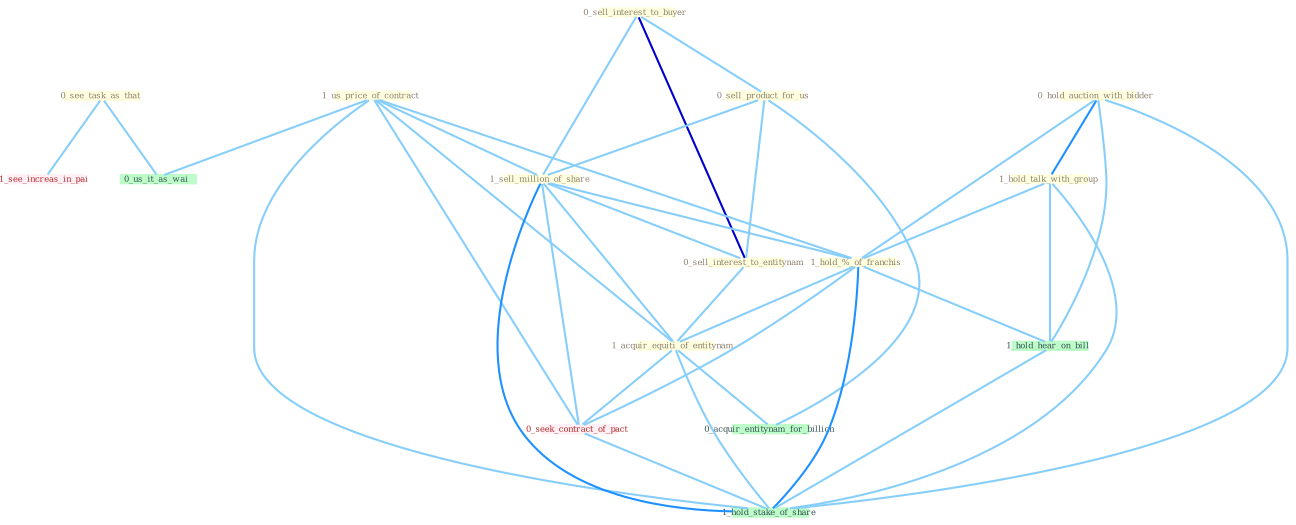 Graph G{ 
    node
    [shape=polygon,style=filled,width=.5,height=.06,color="#BDFCC9",fixedsize=true,fontsize=4,
    fontcolor="#2f4f4f"];
    {node
    [color="#ffffe0", fontcolor="#8b7d6b"] "0_see_task_as_that " "0_hold_auction_with_bidder " "1_hold_talk_with_group " "0_sell_interest_to_buyer " "0_sell_product_for_us " "1_us_price_of_contract " "1_sell_million_of_share " "1_hold_%_of_franchis " "0_sell_interest_to_entitynam " "1_acquir_equiti_of_entitynam "}
{node [color="#fff0f5", fontcolor="#b22222"] "0_seek_contract_of_pact " "1_see_increas_in_pai "}
edge [color="#B0E2FF"];

	"0_see_task_as_that " -- "0_us_it_as_wai " [w="1", color="#87cefa" ];
	"0_see_task_as_that " -- "1_see_increas_in_pai " [w="1", color="#87cefa" ];
	"0_hold_auction_with_bidder " -- "1_hold_talk_with_group " [w="2", color="#1e90ff" , len=0.8];
	"0_hold_auction_with_bidder " -- "1_hold_%_of_franchis " [w="1", color="#87cefa" ];
	"0_hold_auction_with_bidder " -- "1_hold_hear_on_bill " [w="1", color="#87cefa" ];
	"0_hold_auction_with_bidder " -- "1_hold_stake_of_share " [w="1", color="#87cefa" ];
	"1_hold_talk_with_group " -- "1_hold_%_of_franchis " [w="1", color="#87cefa" ];
	"1_hold_talk_with_group " -- "1_hold_hear_on_bill " [w="1", color="#87cefa" ];
	"1_hold_talk_with_group " -- "1_hold_stake_of_share " [w="1", color="#87cefa" ];
	"0_sell_interest_to_buyer " -- "0_sell_product_for_us " [w="1", color="#87cefa" ];
	"0_sell_interest_to_buyer " -- "1_sell_million_of_share " [w="1", color="#87cefa" ];
	"0_sell_interest_to_buyer " -- "0_sell_interest_to_entitynam " [w="3", color="#0000cd" , len=0.6];
	"0_sell_product_for_us " -- "1_sell_million_of_share " [w="1", color="#87cefa" ];
	"0_sell_product_for_us " -- "0_sell_interest_to_entitynam " [w="1", color="#87cefa" ];
	"0_sell_product_for_us " -- "0_acquir_entitynam_for_billion " [w="1", color="#87cefa" ];
	"1_us_price_of_contract " -- "1_sell_million_of_share " [w="1", color="#87cefa" ];
	"1_us_price_of_contract " -- "1_hold_%_of_franchis " [w="1", color="#87cefa" ];
	"1_us_price_of_contract " -- "1_acquir_equiti_of_entitynam " [w="1", color="#87cefa" ];
	"1_us_price_of_contract " -- "0_seek_contract_of_pact " [w="1", color="#87cefa" ];
	"1_us_price_of_contract " -- "0_us_it_as_wai " [w="1", color="#87cefa" ];
	"1_us_price_of_contract " -- "1_hold_stake_of_share " [w="1", color="#87cefa" ];
	"1_sell_million_of_share " -- "1_hold_%_of_franchis " [w="1", color="#87cefa" ];
	"1_sell_million_of_share " -- "0_sell_interest_to_entitynam " [w="1", color="#87cefa" ];
	"1_sell_million_of_share " -- "1_acquir_equiti_of_entitynam " [w="1", color="#87cefa" ];
	"1_sell_million_of_share " -- "0_seek_contract_of_pact " [w="1", color="#87cefa" ];
	"1_sell_million_of_share " -- "1_hold_stake_of_share " [w="2", color="#1e90ff" , len=0.8];
	"1_hold_%_of_franchis " -- "1_acquir_equiti_of_entitynam " [w="1", color="#87cefa" ];
	"1_hold_%_of_franchis " -- "0_seek_contract_of_pact " [w="1", color="#87cefa" ];
	"1_hold_%_of_franchis " -- "1_hold_hear_on_bill " [w="1", color="#87cefa" ];
	"1_hold_%_of_franchis " -- "1_hold_stake_of_share " [w="2", color="#1e90ff" , len=0.8];
	"0_sell_interest_to_entitynam " -- "1_acquir_equiti_of_entitynam " [w="1", color="#87cefa" ];
	"1_acquir_equiti_of_entitynam " -- "0_seek_contract_of_pact " [w="1", color="#87cefa" ];
	"1_acquir_equiti_of_entitynam " -- "0_acquir_entitynam_for_billion " [w="1", color="#87cefa" ];
	"1_acquir_equiti_of_entitynam " -- "1_hold_stake_of_share " [w="1", color="#87cefa" ];
	"0_seek_contract_of_pact " -- "1_hold_stake_of_share " [w="1", color="#87cefa" ];
	"1_hold_hear_on_bill " -- "1_hold_stake_of_share " [w="1", color="#87cefa" ];
}